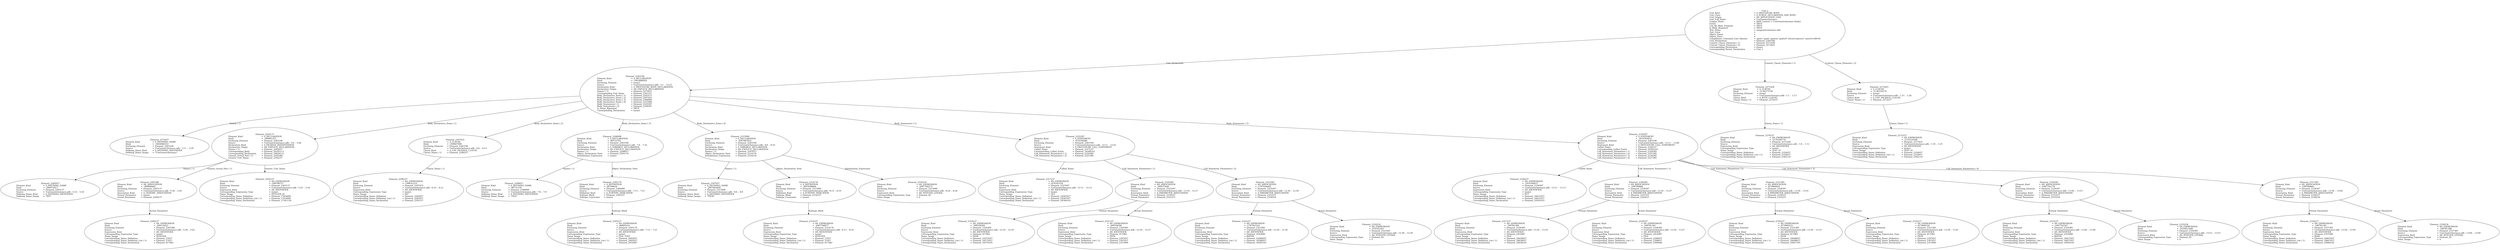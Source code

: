 digraph "usegenericinstance.adt" {
  Unit_2 -> Element_2283106
      [ label=Unit_Declaration ];
  Unit_2 -> Element_2271428
      [ label="Context_Clause_Elements ( 1)" ];
  Unit_2 -> Element_2273425
      [ label="Context_Clause_Elements ( 2)" ];
  Unit_2
      [ label=<<TABLE BORDER="0" CELLBORDER="0" CELLSPACING="0" CELLPADDING="0"> 
          <TR><TD COLSPAN="3">Unit_2</TD></TR>
          <TR><TD ALIGN="LEFT">Unit_Kind   </TD><TD> = </TD><TD ALIGN="LEFT">A_PROCEDURE_BODY</TD></TR>
          <TR><TD ALIGN="LEFT">Unit_Class   </TD><TD> = </TD><TD ALIGN="LEFT">A_PUBLIC_DECLARATION_AND_BODY</TD></TR>
          <TR><TD ALIGN="LEFT">Unit_Origin   </TD><TD> = </TD><TD ALIGN="LEFT">AN_APPLICATION_UNIT</TD></TR>
          <TR><TD ALIGN="LEFT">Unit_Full_Name    </TD><TD> = </TD><TD ALIGN="LEFT">UseGenericInstance</TD></TR>
          <TR><TD ALIGN="LEFT">Unique_Name   </TD><TD> = </TD><TD ALIGN="LEFT">ASIS Context 1: UseGenericInstance (body)</TD></TR>
          <TR><TD ALIGN="LEFT">Exists  </TD><TD> = </TD><TD ALIGN="LEFT">TRUE</TD></TR>
          <TR><TD ALIGN="LEFT">Can_Be_Main_Program     </TD><TD> = </TD><TD ALIGN="LEFT">TRUE</TD></TR>
          <TR><TD ALIGN="LEFT">Is_Body_Required     </TD><TD> = </TD><TD ALIGN="LEFT">TRUE</TD></TR>
          <TR><TD ALIGN="LEFT">Text_Name   </TD><TD> = </TD><TD ALIGN="LEFT">usegenericinstance.adb</TD></TR>
          <TR><TD ALIGN="LEFT">Text_Form   </TD><TD> = </TD><TD ALIGN="LEFT"></TD></TR>
          <TR><TD ALIGN="LEFT">Object_Name   </TD><TD> = </TD><TD ALIGN="LEFT"></TD></TR>
          <TR><TD ALIGN="LEFT">Object_Form   </TD><TD> = </TD><TD ALIGN="LEFT"></TD></TR>
          <TR><TD ALIGN="LEFT">Compilation_Command_Line_Options         </TD><TD> = </TD><TD ALIGN="LEFT">-gnatc -gnatt -gnatws -gnatyN -mtune=generic -march=x86-64</TD></TR>
          <TR><TD ALIGN="LEFT">Unit_Declaration     </TD><TD> = </TD><TD ALIGN="LEFT">Element_2283106</TD></TR>
          <TR><TD ALIGN="LEFT">Context_Clause_Elements ( 1)        </TD><TD> = </TD><TD ALIGN="LEFT">Element_2271428</TD></TR>
          <TR><TD ALIGN="LEFT">Context_Clause_Elements ( 2)        </TD><TD> = </TD><TD ALIGN="LEFT">Element_2273425</TD></TR>
          <TR><TD ALIGN="LEFT">Corresponding_Declaration       </TD><TD> = </TD><TD ALIGN="LEFT">(none)</TD></TR>
          <TR><TD ALIGN="LEFT">Corresponding_Parent_Declaration         </TD><TD> = </TD><TD ALIGN="LEFT">Unit_1</TD></TR>
          </TABLE>> ];
  Element_2271428 -> Element_2270237
      [ label="Clause_Name ( 1)" ];
  Element_2271428
      [ label=<<TABLE BORDER="0" CELLBORDER="0" CELLSPACING="0" CELLPADDING="0"> 
          <TR><TD COLSPAN="3">Element_2271428</TD></TR>
          <TR><TD ALIGN="LEFT">Element_Kind    </TD><TD> = </TD><TD ALIGN="LEFT">A_CLAUSE</TD></TR>
          <TR><TD ALIGN="LEFT">Hash  </TD><TD> = </TD><TD ALIGN="LEFT">-2136273730</TD></TR>
          <TR><TD ALIGN="LEFT">Enclosing_Element     </TD><TD> = </TD><TD ALIGN="LEFT">(none)</TD></TR>
          <TR><TD ALIGN="LEFT">Source  </TD><TD> = </TD><TD ALIGN="LEFT">UseGenericInstance.adb - 1:1 .. 1:13</TD></TR>
          <TR><TD ALIGN="LEFT">Clause_Kind   </TD><TD> = </TD><TD ALIGN="LEFT">A_WITH_CLAUSE</TD></TR>
          <TR><TD ALIGN="LEFT">Clause_Name ( 1)     </TD><TD> = </TD><TD ALIGN="LEFT">Element_2270237</TD></TR>
          </TABLE>> ];
  Element_2270237
      [ label=<<TABLE BORDER="0" CELLBORDER="0" CELLSPACING="0" CELLPADDING="0"> 
          <TR><TD COLSPAN="3">Element_2270237</TD></TR>
          <TR><TD ALIGN="LEFT">Element_Kind    </TD><TD> = </TD><TD ALIGN="LEFT">AN_EXPRESSION</TD></TR>
          <TR><TD ALIGN="LEFT">Hash  </TD><TD> = </TD><TD ALIGN="LEFT">-2135208770</TD></TR>
          <TR><TD ALIGN="LEFT">Enclosing_Element     </TD><TD> = </TD><TD ALIGN="LEFT">Element_2271428</TD></TR>
          <TR><TD ALIGN="LEFT">Source  </TD><TD> = </TD><TD ALIGN="LEFT">UseGenericInstance.adb - 1:6 .. 1:12</TD></TR>
          <TR><TD ALIGN="LEFT">Expression_Kind    </TD><TD> = </TD><TD ALIGN="LEFT">AN_IDENTIFIER</TD></TR>
          <TR><TD ALIGN="LEFT">Corresponding_Expression_Type        </TD><TD> = </TD><TD ALIGN="LEFT">(none)</TD></TR>
          <TR><TD ALIGN="LEFT">Name_Image   </TD><TD> = </TD><TD ALIGN="LEFT">TEXT_IO</TD></TR>
          <TR><TD ALIGN="LEFT">Corresponding_Name_Definition        </TD><TD> = </TD><TD ALIGN="LEFT">Element_2354057</TD></TR>
          <TR><TD ALIGN="LEFT">Corresponding_Name_Definition_List ( 1)          </TD><TD> = </TD><TD ALIGN="LEFT">Element_2354057</TD></TR>
          <TR><TD ALIGN="LEFT">Corresponding_Name_Declaration        </TD><TD> = </TD><TD ALIGN="LEFT">Element_2362116</TD></TR>
          </TABLE>> ];
  Element_2273425 -> Element_2272237
      [ label="Clause_Name ( 1)" ];
  Element_2273425
      [ label=<<TABLE BORDER="0" CELLBORDER="0" CELLSPACING="0" CELLPADDING="0"> 
          <TR><TD COLSPAN="3">Element_2273425</TD></TR>
          <TR><TD ALIGN="LEFT">Element_Kind    </TD><TD> = </TD><TD ALIGN="LEFT">A_CLAUSE</TD></TR>
          <TR><TD ALIGN="LEFT">Hash  </TD><TD> = </TD><TD ALIGN="LEFT">-2136318274</TD></TR>
          <TR><TD ALIGN="LEFT">Enclosing_Element     </TD><TD> = </TD><TD ALIGN="LEFT">(none)</TD></TR>
          <TR><TD ALIGN="LEFT">Source  </TD><TD> = </TD><TD ALIGN="LEFT">UseGenericInstance.adb - 1:15 .. 1:26</TD></TR>
          <TR><TD ALIGN="LEFT">Clause_Kind   </TD><TD> = </TD><TD ALIGN="LEFT">A_USE_PACKAGE_CLAUSE</TD></TR>
          <TR><TD ALIGN="LEFT">Clause_Name ( 1)     </TD><TD> = </TD><TD ALIGN="LEFT">Element_2272237</TD></TR>
          </TABLE>> ];
  Element_2272237
      [ label=<<TABLE BORDER="0" CELLBORDER="0" CELLSPACING="0" CELLPADDING="0"> 
          <TR><TD COLSPAN="3">Element_2272237</TD></TR>
          <TR><TD ALIGN="LEFT">Element_Kind    </TD><TD> = </TD><TD ALIGN="LEFT">AN_EXPRESSION</TD></TR>
          <TR><TD ALIGN="LEFT">Hash  </TD><TD> = </TD><TD ALIGN="LEFT">-2135210306</TD></TR>
          <TR><TD ALIGN="LEFT">Enclosing_Element     </TD><TD> = </TD><TD ALIGN="LEFT">Element_2273425</TD></TR>
          <TR><TD ALIGN="LEFT">Source  </TD><TD> = </TD><TD ALIGN="LEFT">UseGenericInstance.adb - 1:19 .. 1:25</TD></TR>
          <TR><TD ALIGN="LEFT">Expression_Kind    </TD><TD> = </TD><TD ALIGN="LEFT">AN_IDENTIFIER</TD></TR>
          <TR><TD ALIGN="LEFT">Corresponding_Expression_Type        </TD><TD> = </TD><TD ALIGN="LEFT">(none)</TD></TR>
          <TR><TD ALIGN="LEFT">Name_Image   </TD><TD> = </TD><TD ALIGN="LEFT">TEXT_IO</TD></TR>
          <TR><TD ALIGN="LEFT">Corresponding_Name_Definition        </TD><TD> = </TD><TD ALIGN="LEFT">Element_2354057</TD></TR>
          <TR><TD ALIGN="LEFT">Corresponding_Name_Definition_List ( 1)          </TD><TD> = </TD><TD ALIGN="LEFT">Element_2354057</TD></TR>
          <TR><TD ALIGN="LEFT">Corresponding_Name_Declaration        </TD><TD> = </TD><TD ALIGN="LEFT">Element_2362116</TD></TR>
          </TABLE>> ];
  Element_2283106 -> Element_2275057
      [ label="Names ( 1)" ];
  Element_2283106 -> Element_2293137
      [ label="Body_Declarative_Items ( 1)" ];
  Element_2283106 -> Element_2297425
      [ label="Body_Declarative_Items ( 2)" ];
  Element_2283106 -> Element_2306090
      [ label="Body_Declarative_Items ( 3)" ];
  Element_2283106 -> Element_2315090
      [ label="Body_Declarative_Items ( 4)" ];
  Element_2283106 -> Element_2325397
      [ label="Body_Statements ( 1)" ];
  Element_2283106 -> Element_2339397
      [ label="Body_Statements ( 2)" ];
  Element_2283106
      [ label=<<TABLE BORDER="0" CELLBORDER="0" CELLSPACING="0" CELLPADDING="0"> 
          <TR><TD COLSPAN="3">Element_2283106</TD></TR>
          <TR><TD ALIGN="LEFT">Element_Kind    </TD><TD> = </TD><TD ALIGN="LEFT">A_DECLARATION</TD></TR>
          <TR><TD ALIGN="LEFT">Hash  </TD><TD> = </TD><TD ALIGN="LEFT">-1603886929</TD></TR>
          <TR><TD ALIGN="LEFT">Enclosing_Element     </TD><TD> = </TD><TD ALIGN="LEFT">(none)</TD></TR>
          <TR><TD ALIGN="LEFT">Source  </TD><TD> = </TD><TD ALIGN="LEFT">UseGenericInstance.adb - 3:1 .. 15:23</TD></TR>
          <TR><TD ALIGN="LEFT">Declaration_Kind     </TD><TD> = </TD><TD ALIGN="LEFT">A_PROCEDURE_BODY_DECLARATION</TD></TR>
          <TR><TD ALIGN="LEFT">Declaration_Origin     </TD><TD> = </TD><TD ALIGN="LEFT">AN_EXPLICIT_DECLARATION</TD></TR>
          <TR><TD ALIGN="LEFT">Names ( 1)   </TD><TD> = </TD><TD ALIGN="LEFT">Element_2275057</TD></TR>
          <TR><TD ALIGN="LEFT">Corresponding_End_Name      </TD><TD> = </TD><TD ALIGN="LEFT">Element_2341237</TD></TR>
          <TR><TD ALIGN="LEFT">Body_Declarative_Items ( 1)       </TD><TD> = </TD><TD ALIGN="LEFT">Element_2293137</TD></TR>
          <TR><TD ALIGN="LEFT">Body_Declarative_Items ( 2)       </TD><TD> = </TD><TD ALIGN="LEFT">Element_2297425</TD></TR>
          <TR><TD ALIGN="LEFT">Body_Declarative_Items ( 3)       </TD><TD> = </TD><TD ALIGN="LEFT">Element_2306090</TD></TR>
          <TR><TD ALIGN="LEFT">Body_Declarative_Items ( 4)       </TD><TD> = </TD><TD ALIGN="LEFT">Element_2315090</TD></TR>
          <TR><TD ALIGN="LEFT">Body_Statements ( 1)      </TD><TD> = </TD><TD ALIGN="LEFT">Element_2325397</TD></TR>
          <TR><TD ALIGN="LEFT">Body_Statements ( 2)      </TD><TD> = </TD><TD ALIGN="LEFT">Element_2339397</TD></TR>
          <TR><TD ALIGN="LEFT">Is_Name_Repeated     </TD><TD> = </TD><TD ALIGN="LEFT">TRUE</TD></TR>
          <TR><TD ALIGN="LEFT">Corresponding_Declaration       </TD><TD> = </TD><TD ALIGN="LEFT">(none)</TD></TR>
          </TABLE>> ];
  Element_2275057
      [ label=<<TABLE BORDER="0" CELLBORDER="0" CELLSPACING="0" CELLPADDING="0"> 
          <TR><TD COLSPAN="3">Element_2275057</TD></TR>
          <TR><TD ALIGN="LEFT">Element_Kind    </TD><TD> = </TD><TD ALIGN="LEFT">A_DEFINING_NAME</TD></TR>
          <TR><TD ALIGN="LEFT">Hash  </TD><TD> = </TD><TD ALIGN="LEFT">-1604086353</TD></TR>
          <TR><TD ALIGN="LEFT">Enclosing_Element     </TD><TD> = </TD><TD ALIGN="LEFT">Element_2283106</TD></TR>
          <TR><TD ALIGN="LEFT">Source  </TD><TD> = </TD><TD ALIGN="LEFT">UseGenericInstance.adb - 3:11 .. 3:28</TD></TR>
          <TR><TD ALIGN="LEFT">Defining_Name_Kind     </TD><TD> = </TD><TD ALIGN="LEFT">A_DEFINING_IDENTIFIER</TD></TR>
          <TR><TD ALIGN="LEFT">Defining_Name_Image     </TD><TD> = </TD><TD ALIGN="LEFT">"UseGenericInstance"</TD></TR>
          </TABLE>> ];
  Element_2293137 -> Element_2285057
      [ label="Names ( 1)" ];
  Element_2293137 -> Element_2295386
      [ label="Generic_Actual_Part ( 1)" ];
  Element_2293137 -> Element_2292237
      [ label=Generic_Unit_Name ];
  Element_2293137
      [ label=<<TABLE BORDER="0" CELLBORDER="0" CELLSPACING="0" CELLPADDING="0"> 
          <TR><TD COLSPAN="3">Element_2293137</TD></TR>
          <TR><TD ALIGN="LEFT">Element_Kind    </TD><TD> = </TD><TD ALIGN="LEFT">A_DECLARATION</TD></TR>
          <TR><TD ALIGN="LEFT">Hash  </TD><TD> = </TD><TD ALIGN="LEFT">-399891253</TD></TR>
          <TR><TD ALIGN="LEFT">Enclosing_Element     </TD><TD> = </TD><TD ALIGN="LEFT">Element_2283106</TD></TR>
          <TR><TD ALIGN="LEFT">Source  </TD><TD> = </TD><TD ALIGN="LEFT">UseGenericInstance.adb - 5:6 .. 5:44</TD></TR>
          <TR><TD ALIGN="LEFT">Declaration_Kind     </TD><TD> = </TD><TD ALIGN="LEFT">A_PACKAGE_INSTANTIATION</TD></TR>
          <TR><TD ALIGN="LEFT">Declaration_Origin     </TD><TD> = </TD><TD ALIGN="LEFT">AN_EXPLICIT_DECLARATION</TD></TR>
          <TR><TD ALIGN="LEFT">Names ( 1)   </TD><TD> = </TD><TD ALIGN="LEFT">Element_2285057</TD></TR>
          <TR><TD ALIGN="LEFT">Corresponding_Body     </TD><TD> = </TD><TD ALIGN="LEFT">Element_20185113</TD></TR>
          <TR><TD ALIGN="LEFT">Corresponding_Declaration       </TD><TD> = </TD><TD ALIGN="LEFT">Element_18650112</TD></TR>
          <TR><TD ALIGN="LEFT">Generic_Actual_Part ( 1)       </TD><TD> = </TD><TD ALIGN="LEFT">Element_2295386</TD></TR>
          <TR><TD ALIGN="LEFT">Generic_Unit_Name     </TD><TD> = </TD><TD ALIGN="LEFT">Element_2292237</TD></TR>
          </TABLE>> ];
  Element_2285057
      [ label=<<TABLE BORDER="0" CELLBORDER="0" CELLSPACING="0" CELLPADDING="0"> 
          <TR><TD COLSPAN="3">Element_2285057</TD></TR>
          <TR><TD ALIGN="LEFT">Element_Kind    </TD><TD> = </TD><TD ALIGN="LEFT">A_DEFINING_NAME</TD></TR>
          <TR><TD ALIGN="LEFT">Hash  </TD><TD> = </TD><TD ALIGN="LEFT">-399972917</TD></TR>
          <TR><TD ALIGN="LEFT">Enclosing_Element     </TD><TD> = </TD><TD ALIGN="LEFT">Element_2293137</TD></TR>
          <TR><TD ALIGN="LEFT">Source  </TD><TD> = </TD><TD ALIGN="LEFT">UseGenericInstance.adb - 5:14 .. 5:16</TD></TR>
          <TR><TD ALIGN="LEFT">Defining_Name_Kind     </TD><TD> = </TD><TD ALIGN="LEFT">A_DEFINING_IDENTIFIER</TD></TR>
          <TR><TD ALIGN="LEFT">Defining_Name_Image     </TD><TD> = </TD><TD ALIGN="LEFT">"INT"</TD></TR>
          </TABLE>> ];
  Element_2292237
      [ label=<<TABLE BORDER="0" CELLBORDER="0" CELLSPACING="0" CELLPADDING="0"> 
          <TR><TD COLSPAN="3">Element_2292237</TD></TR>
          <TR><TD ALIGN="LEFT">Element_Kind    </TD><TD> = </TD><TD ALIGN="LEFT">AN_EXPRESSION</TD></TR>
          <TR><TD ALIGN="LEFT">Hash  </TD><TD> = </TD><TD ALIGN="LEFT">-399788757</TD></TR>
          <TR><TD ALIGN="LEFT">Enclosing_Element     </TD><TD> = </TD><TD ALIGN="LEFT">Element_2293137</TD></TR>
          <TR><TD ALIGN="LEFT">Source  </TD><TD> = </TD><TD ALIGN="LEFT">UseGenericInstance.adb - 5:25 .. 5:34</TD></TR>
          <TR><TD ALIGN="LEFT">Expression_Kind    </TD><TD> = </TD><TD ALIGN="LEFT">AN_IDENTIFIER</TD></TR>
          <TR><TD ALIGN="LEFT">Corresponding_Expression_Type        </TD><TD> = </TD><TD ALIGN="LEFT">(none)</TD></TR>
          <TR><TD ALIGN="LEFT">Name_Image   </TD><TD> = </TD><TD ALIGN="LEFT">INTEGER_IO</TD></TR>
          <TR><TD ALIGN="LEFT">Corresponding_Name_Definition        </TD><TD> = </TD><TD ALIGN="LEFT">Element_17654081</TD></TR>
          <TR><TD ALIGN="LEFT">Corresponding_Name_Definition_List ( 1)          </TD><TD> = </TD><TD ALIGN="LEFT">Element_17654081</TD></TR>
          <TR><TD ALIGN="LEFT">Corresponding_Name_Declaration        </TD><TD> = </TD><TD ALIGN="LEFT">Element_17241136</TD></TR>
          </TABLE>> ];
  Element_2295386 -> Element_2294237
      [ label=Actual_Parameter ];
  Element_2295386
      [ label=<<TABLE BORDER="0" CELLBORDER="0" CELLSPACING="0" CELLPADDING="0"> 
          <TR><TD COLSPAN="3">Element_2295386</TD></TR>
          <TR><TD ALIGN="LEFT">Element_Kind    </TD><TD> = </TD><TD ALIGN="LEFT">AN_ASSOCIATION</TD></TR>
          <TR><TD ALIGN="LEFT">Hash  </TD><TD> = </TD><TD ALIGN="LEFT">-399898485</TD></TR>
          <TR><TD ALIGN="LEFT">Enclosing_Element     </TD><TD> = </TD><TD ALIGN="LEFT">Element_2293137</TD></TR>
          <TR><TD ALIGN="LEFT">Source  </TD><TD> = </TD><TD ALIGN="LEFT">UseGenericInstance.adb - 5:36 .. 5:42</TD></TR>
          <TR><TD ALIGN="LEFT">Association_Kind     </TD><TD> = </TD><TD ALIGN="LEFT">A_GENERIC_ASSOCIATION</TD></TR>
          <TR><TD ALIGN="LEFT">Formal_Parameter     </TD><TD> = </TD><TD ALIGN="LEFT">(none)</TD></TR>
          <TR><TD ALIGN="LEFT">Actual_Parameter     </TD><TD> = </TD><TD ALIGN="LEFT">Element_2294237</TD></TR>
          </TABLE>> ];
  Element_2294237
      [ label=<<TABLE BORDER="0" CELLBORDER="0" CELLSPACING="0" CELLPADDING="0"> 
          <TR><TD COLSPAN="3">Element_2294237</TD></TR>
          <TR><TD ALIGN="LEFT">Element_Kind    </TD><TD> = </TD><TD ALIGN="LEFT">AN_EXPRESSION</TD></TR>
          <TR><TD ALIGN="LEFT">Hash  </TD><TD> = </TD><TD ALIGN="LEFT">-299125621</TD></TR>
          <TR><TD ALIGN="LEFT">Enclosing_Element     </TD><TD> = </TD><TD ALIGN="LEFT">Element_2295386</TD></TR>
          <TR><TD ALIGN="LEFT">Source  </TD><TD> = </TD><TD ALIGN="LEFT">UseGenericInstance.adb - 5:36 .. 5:42</TD></TR>
          <TR><TD ALIGN="LEFT">Expression_Kind    </TD><TD> = </TD><TD ALIGN="LEFT">AN_IDENTIFIER</TD></TR>
          <TR><TD ALIGN="LEFT">Corresponding_Expression_Type        </TD><TD> = </TD><TD ALIGN="LEFT">(none)</TD></TR>
          <TR><TD ALIGN="LEFT">Name_Image   </TD><TD> = </TD><TD ALIGN="LEFT">INTEGER</TD></TR>
          <TR><TD ALIGN="LEFT">Corresponding_Name_Definition        </TD><TD> = </TD><TD ALIGN="LEFT">Element_37057</TD></TR>
          <TR><TD ALIGN="LEFT">Corresponding_Name_Definition_List ( 1)          </TD><TD> = </TD><TD ALIGN="LEFT">Element_37057</TD></TR>
          <TR><TD ALIGN="LEFT">Corresponding_Name_Declaration        </TD><TD> = </TD><TD ALIGN="LEFT">Element_917082</TD></TR>
          </TABLE>> ];
  Element_2297425 -> Element_2296237
      [ label="Clause_Name ( 1)" ];
  Element_2297425
      [ label=<<TABLE BORDER="0" CELLBORDER="0" CELLSPACING="0" CELLPADDING="0"> 
          <TR><TD COLSPAN="3">Element_2297425</TD></TR>
          <TR><TD ALIGN="LEFT">Element_Kind    </TD><TD> = </TD><TD ALIGN="LEFT">A_CLAUSE</TD></TR>
          <TR><TD ALIGN="LEFT">Hash  </TD><TD> = </TD><TD ALIGN="LEFT">-199667099</TD></TR>
          <TR><TD ALIGN="LEFT">Enclosing_Element     </TD><TD> = </TD><TD ALIGN="LEFT">Element_2283106</TD></TR>
          <TR><TD ALIGN="LEFT">Source  </TD><TD> = </TD><TD ALIGN="LEFT">UseGenericInstance.adb - 6:6 .. 6:13</TD></TR>
          <TR><TD ALIGN="LEFT">Clause_Kind   </TD><TD> = </TD><TD ALIGN="LEFT">A_USE_PACKAGE_CLAUSE</TD></TR>
          <TR><TD ALIGN="LEFT">Clause_Name ( 1)     </TD><TD> = </TD><TD ALIGN="LEFT">Element_2296237</TD></TR>
          </TABLE>> ];
  Element_2296237
      [ label=<<TABLE BORDER="0" CELLBORDER="0" CELLSPACING="0" CELLPADDING="0"> 
          <TR><TD COLSPAN="3">Element_2296237</TD></TR>
          <TR><TD ALIGN="LEFT">Element_Kind    </TD><TD> = </TD><TD ALIGN="LEFT">AN_EXPRESSION</TD></TR>
          <TR><TD ALIGN="LEFT">Hash  </TD><TD> = </TD><TD ALIGN="LEFT">-199632219</TD></TR>
          <TR><TD ALIGN="LEFT">Enclosing_Element     </TD><TD> = </TD><TD ALIGN="LEFT">Element_2297425</TD></TR>
          <TR><TD ALIGN="LEFT">Source  </TD><TD> = </TD><TD ALIGN="LEFT">UseGenericInstance.adb - 6:10 .. 6:12</TD></TR>
          <TR><TD ALIGN="LEFT">Expression_Kind    </TD><TD> = </TD><TD ALIGN="LEFT">AN_IDENTIFIER</TD></TR>
          <TR><TD ALIGN="LEFT">Corresponding_Expression_Type        </TD><TD> = </TD><TD ALIGN="LEFT">(none)</TD></TR>
          <TR><TD ALIGN="LEFT">Name_Image   </TD><TD> = </TD><TD ALIGN="LEFT">INT</TD></TR>
          <TR><TD ALIGN="LEFT">Corresponding_Name_Definition        </TD><TD> = </TD><TD ALIGN="LEFT">Element_2285057</TD></TR>
          <TR><TD ALIGN="LEFT">Corresponding_Name_Definition_List ( 1)          </TD><TD> = </TD><TD ALIGN="LEFT">Element_2285057</TD></TR>
          <TR><TD ALIGN="LEFT">Corresponding_Name_Declaration        </TD><TD> = </TD><TD ALIGN="LEFT">Element_2293137</TD></TR>
          </TABLE>> ];
  Element_2306090 -> Element_2298057
      [ label="Names ( 1)" ];
  Element_2306090 -> Element_2305176
      [ label=Object_Declaration_View ];
  Element_2306090
      [ label=<<TABLE BORDER="0" CELLBORDER="0" CELLSPACING="0" CELLPADDING="0"> 
          <TR><TD COLSPAN="3">Element_2306090</TD></TR>
          <TR><TD ALIGN="LEFT">Element_Kind    </TD><TD> = </TD><TD ALIGN="LEFT">A_DECLARATION</TD></TR>
          <TR><TD ALIGN="LEFT">Hash  </TD><TD> = </TD><TD ALIGN="LEFT">-99722702</TD></TR>
          <TR><TD ALIGN="LEFT">Enclosing_Element     </TD><TD> = </TD><TD ALIGN="LEFT">Element_2283106</TD></TR>
          <TR><TD ALIGN="LEFT">Source  </TD><TD> = </TD><TD ALIGN="LEFT">UseGenericInstance.adb - 7:6 .. 7:22</TD></TR>
          <TR><TD ALIGN="LEFT">Declaration_Kind     </TD><TD> = </TD><TD ALIGN="LEFT">A_VARIABLE_DECLARATION</TD></TR>
          <TR><TD ALIGN="LEFT">Declaration_Origin     </TD><TD> = </TD><TD ALIGN="LEFT">AN_EXPLICIT_DECLARATION</TD></TR>
          <TR><TD ALIGN="LEFT">Names ( 1)   </TD><TD> = </TD><TD ALIGN="LEFT">Element_2298057</TD></TR>
          <TR><TD ALIGN="LEFT">Object_Declaration_View      </TD><TD> = </TD><TD ALIGN="LEFT">Element_2305176</TD></TR>
          <TR><TD ALIGN="LEFT">Initialization_Expression       </TD><TD> = </TD><TD ALIGN="LEFT">(none)</TD></TR>
          </TABLE>> ];
  Element_2298057
      [ label=<<TABLE BORDER="0" CELLBORDER="0" CELLSPACING="0" CELLPADDING="0"> 
          <TR><TD COLSPAN="3">Element_2298057</TD></TR>
          <TR><TD ALIGN="LEFT">Element_Kind    </TD><TD> = </TD><TD ALIGN="LEFT">A_DEFINING_NAME</TD></TR>
          <TR><TD ALIGN="LEFT">Hash  </TD><TD> = </TD><TD ALIGN="LEFT">-99731150</TD></TR>
          <TR><TD ALIGN="LEFT">Enclosing_Element     </TD><TD> = </TD><TD ALIGN="LEFT">Element_2306090</TD></TR>
          <TR><TD ALIGN="LEFT">Source  </TD><TD> = </TD><TD ALIGN="LEFT">UseGenericInstance.adb - 7:6 .. 7:9</TD></TR>
          <TR><TD ALIGN="LEFT">Defining_Name_Kind     </TD><TD> = </TD><TD ALIGN="LEFT">A_DEFINING_IDENTIFIER</TD></TR>
          <TR><TD ALIGN="LEFT">Defining_Name_Image     </TD><TD> = </TD><TD ALIGN="LEFT">"FILE"</TD></TR>
          </TABLE>> ];
  Element_2305176 -> Element_2305237
      [ label=Subtype_Mark ];
  Element_2305176
      [ label=<<TABLE BORDER="0" CELLBORDER="0" CELLSPACING="0" CELLPADDING="0"> 
          <TR><TD COLSPAN="3">Element_2305176</TD></TR>
          <TR><TD ALIGN="LEFT">Element_Kind    </TD><TD> = </TD><TD ALIGN="LEFT">A_DEFINITION</TD></TR>
          <TR><TD ALIGN="LEFT">Hash  </TD><TD> = </TD><TD ALIGN="LEFT">-99700630</TD></TR>
          <TR><TD ALIGN="LEFT">Enclosing_Element     </TD><TD> = </TD><TD ALIGN="LEFT">Element_2306090</TD></TR>
          <TR><TD ALIGN="LEFT">Source  </TD><TD> = </TD><TD ALIGN="LEFT">UseGenericInstance.adb - 7:13 .. 7:21</TD></TR>
          <TR><TD ALIGN="LEFT">Definition_Kind    </TD><TD> = </TD><TD ALIGN="LEFT">A_SUBTYPE_INDICATION</TD></TR>
          <TR><TD ALIGN="LEFT">Subtype_Mark    </TD><TD> = </TD><TD ALIGN="LEFT">Element_2305237</TD></TR>
          <TR><TD ALIGN="LEFT">Subtype_Constraint     </TD><TD> = </TD><TD ALIGN="LEFT">(none)</TD></TR>
          </TABLE>> ];
  Element_2305237
      [ label=<<TABLE BORDER="0" CELLBORDER="0" CELLSPACING="0" CELLPADDING="0"> 
          <TR><TD COLSPAN="3">Element_2305237</TD></TR>
          <TR><TD ALIGN="LEFT">Element_Kind    </TD><TD> = </TD><TD ALIGN="LEFT">AN_EXPRESSION</TD></TR>
          <TR><TD ALIGN="LEFT">Hash  </TD><TD> = </TD><TD ALIGN="LEFT">-99685014</TD></TR>
          <TR><TD ALIGN="LEFT">Enclosing_Element     </TD><TD> = </TD><TD ALIGN="LEFT">Element_2305176</TD></TR>
          <TR><TD ALIGN="LEFT">Source  </TD><TD> = </TD><TD ALIGN="LEFT">UseGenericInstance.adb - 7:13 .. 7:21</TD></TR>
          <TR><TD ALIGN="LEFT">Expression_Kind    </TD><TD> = </TD><TD ALIGN="LEFT">AN_IDENTIFIER</TD></TR>
          <TR><TD ALIGN="LEFT">Corresponding_Expression_Type        </TD><TD> = </TD><TD ALIGN="LEFT">(none)</TD></TR>
          <TR><TD ALIGN="LEFT">Name_Image   </TD><TD> = </TD><TD ALIGN="LEFT">FILE_TYPE</TD></TR>
          <TR><TD ALIGN="LEFT">Corresponding_Name_Definition        </TD><TD> = </TD><TD ALIGN="LEFT">Element_2445057</TD></TR>
          <TR><TD ALIGN="LEFT">Corresponding_Name_Definition_List ( 1)          </TD><TD> = </TD><TD ALIGN="LEFT">Element_2445057</TD></TR>
          <TR><TD ALIGN="LEFT">Corresponding_Name_Declaration        </TD><TD> = </TD><TD ALIGN="LEFT">Element_2452087</TD></TR>
          </TABLE>> ];
  Element_2315090 -> Element_2307057
      [ label="Names ( 1)" ];
  Element_2315090 -> Element_2314176
      [ label=Object_Declaration_View ];
  Element_2315090 -> Element_2316234
      [ label=Initialization_Expression ];
  Element_2315090
      [ label=<<TABLE BORDER="0" CELLBORDER="0" CELLSPACING="0" CELLPADDING="0"> 
          <TR><TD COLSPAN="3">Element_2315090</TD></TR>
          <TR><TD ALIGN="LEFT">Element_Kind    </TD><TD> = </TD><TD ALIGN="LEFT">A_DECLARATION</TD></TR>
          <TR><TD ALIGN="LEFT">Hash  </TD><TD> = </TD><TD ALIGN="LEFT"> 2097687833</TD></TR>
          <TR><TD ALIGN="LEFT">Enclosing_Element     </TD><TD> = </TD><TD ALIGN="LEFT">Element_2283106</TD></TR>
          <TR><TD ALIGN="LEFT">Source  </TD><TD> = </TD><TD ALIGN="LEFT">UseGenericInstance.adb - 8:6 .. 8:25</TD></TR>
          <TR><TD ALIGN="LEFT">Declaration_Kind     </TD><TD> = </TD><TD ALIGN="LEFT">A_VARIABLE_DECLARATION</TD></TR>
          <TR><TD ALIGN="LEFT">Declaration_Origin     </TD><TD> = </TD><TD ALIGN="LEFT">AN_EXPLICIT_DECLARATION</TD></TR>
          <TR><TD ALIGN="LEFT">Names ( 1)   </TD><TD> = </TD><TD ALIGN="LEFT">Element_2307057</TD></TR>
          <TR><TD ALIGN="LEFT">Object_Declaration_View      </TD><TD> = </TD><TD ALIGN="LEFT">Element_2314176</TD></TR>
          <TR><TD ALIGN="LEFT">Initialization_Expression       </TD><TD> = </TD><TD ALIGN="LEFT">Element_2316234</TD></TR>
          </TABLE>> ];
  Element_2307057
      [ label=<<TABLE BORDER="0" CELLBORDER="0" CELLSPACING="0" CELLPADDING="0"> 
          <TR><TD COLSPAN="3">Element_2307057</TD></TR>
          <TR><TD ALIGN="LEFT">Element_Kind    </TD><TD> = </TD><TD ALIGN="LEFT">A_DEFINING_NAME</TD></TR>
          <TR><TD ALIGN="LEFT">Hash  </TD><TD> = </TD><TD ALIGN="LEFT"> 2097683609</TD></TR>
          <TR><TD ALIGN="LEFT">Enclosing_Element     </TD><TD> = </TD><TD ALIGN="LEFT">Element_2315090</TD></TR>
          <TR><TD ALIGN="LEFT">Source  </TD><TD> = </TD><TD ALIGN="LEFT">UseGenericInstance.adb - 8:6 .. 8:9</TD></TR>
          <TR><TD ALIGN="LEFT">Defining_Name_Kind     </TD><TD> = </TD><TD ALIGN="LEFT">A_DEFINING_IDENTIFIER</TD></TR>
          <TR><TD ALIGN="LEFT">Defining_Name_Image     </TD><TD> = </TD><TD ALIGN="LEFT">"ITEM"</TD></TR>
          </TABLE>> ];
  Element_2314176 -> Element_2314237
      [ label=Subtype_Mark ];
  Element_2314176
      [ label=<<TABLE BORDER="0" CELLBORDER="0" CELLSPACING="0" CELLPADDING="0"> 
          <TR><TD COLSPAN="3">Element_2314176</TD></TR>
          <TR><TD ALIGN="LEFT">Element_Kind    </TD><TD> = </TD><TD ALIGN="LEFT">A_DEFINITION</TD></TR>
          <TR><TD ALIGN="LEFT">Hash  </TD><TD> = </TD><TD ALIGN="LEFT"> 2097698869</TD></TR>
          <TR><TD ALIGN="LEFT">Enclosing_Element     </TD><TD> = </TD><TD ALIGN="LEFT">Element_2315090</TD></TR>
          <TR><TD ALIGN="LEFT">Source  </TD><TD> = </TD><TD ALIGN="LEFT">UseGenericInstance.adb - 8:13 .. 8:19</TD></TR>
          <TR><TD ALIGN="LEFT">Definition_Kind    </TD><TD> = </TD><TD ALIGN="LEFT">A_SUBTYPE_INDICATION</TD></TR>
          <TR><TD ALIGN="LEFT">Subtype_Mark    </TD><TD> = </TD><TD ALIGN="LEFT">Element_2314237</TD></TR>
          <TR><TD ALIGN="LEFT">Subtype_Constraint     </TD><TD> = </TD><TD ALIGN="LEFT">(none)</TD></TR>
          </TABLE>> ];
  Element_2314237
      [ label=<<TABLE BORDER="0" CELLBORDER="0" CELLSPACING="0" CELLPADDING="0"> 
          <TR><TD COLSPAN="3">Element_2314237</TD></TR>
          <TR><TD ALIGN="LEFT">Element_Kind    </TD><TD> = </TD><TD ALIGN="LEFT">AN_EXPRESSION</TD></TR>
          <TR><TD ALIGN="LEFT">Hash  </TD><TD> = </TD><TD ALIGN="LEFT"> 2097706677</TD></TR>
          <TR><TD ALIGN="LEFT">Enclosing_Element     </TD><TD> = </TD><TD ALIGN="LEFT">Element_2314176</TD></TR>
          <TR><TD ALIGN="LEFT">Source  </TD><TD> = </TD><TD ALIGN="LEFT">UseGenericInstance.adb - 8:13 .. 8:19</TD></TR>
          <TR><TD ALIGN="LEFT">Expression_Kind    </TD><TD> = </TD><TD ALIGN="LEFT">AN_IDENTIFIER</TD></TR>
          <TR><TD ALIGN="LEFT">Corresponding_Expression_Type        </TD><TD> = </TD><TD ALIGN="LEFT">(none)</TD></TR>
          <TR><TD ALIGN="LEFT">Name_Image   </TD><TD> = </TD><TD ALIGN="LEFT">INTEGER</TD></TR>
          <TR><TD ALIGN="LEFT">Corresponding_Name_Definition        </TD><TD> = </TD><TD ALIGN="LEFT">Element_37057</TD></TR>
          <TR><TD ALIGN="LEFT">Corresponding_Name_Definition_List ( 1)          </TD><TD> = </TD><TD ALIGN="LEFT">Element_37057</TD></TR>
          <TR><TD ALIGN="LEFT">Corresponding_Name_Declaration        </TD><TD> = </TD><TD ALIGN="LEFT">Element_917082</TD></TR>
          </TABLE>> ];
  Element_2316234
      [ label=<<TABLE BORDER="0" CELLBORDER="0" CELLSPACING="0" CELLPADDING="0"> 
          <TR><TD COLSPAN="3">Element_2316234</TD></TR>
          <TR><TD ALIGN="LEFT">Element_Kind    </TD><TD> = </TD><TD ALIGN="LEFT">AN_EXPRESSION</TD></TR>
          <TR><TD ALIGN="LEFT">Hash  </TD><TD> = </TD><TD ALIGN="LEFT"> 2097706273</TD></TR>
          <TR><TD ALIGN="LEFT">Enclosing_Element     </TD><TD> = </TD><TD ALIGN="LEFT">Element_2315090</TD></TR>
          <TR><TD ALIGN="LEFT">Source  </TD><TD> = </TD><TD ALIGN="LEFT">UseGenericInstance.adb - 8:24 .. 8:24</TD></TR>
          <TR><TD ALIGN="LEFT">Expression_Kind    </TD><TD> = </TD><TD ALIGN="LEFT">AN_INTEGER_LITERAL</TD></TR>
          <TR><TD ALIGN="LEFT">Corresponding_Expression_Type        </TD><TD> = </TD><TD ALIGN="LEFT">Element_82</TD></TR>
          <TR><TD ALIGN="LEFT">Value_Image   </TD><TD> = </TD><TD ALIGN="LEFT">0</TD></TR>
          </TABLE>> ];
  Element_2325397 -> Element_2317237
      [ label=Called_Name ];
  Element_2325397 -> Element_2320385
      [ label="Call_Statement_Parameters ( 1)" ];
  Element_2325397 -> Element_2323385
      [ label="Call_Statement_Parameters ( 2)" ];
  Element_2325397
      [ label=<<TABLE BORDER="0" CELLBORDER="0" CELLSPACING="0" CELLPADDING="0"> 
          <TR><TD COLSPAN="3">Element_2325397</TD></TR>
          <TR><TD ALIGN="LEFT">Element_Kind    </TD><TD> = </TD><TD ALIGN="LEFT">A_STATEMENT</TD></TR>
          <TR><TD ALIGN="LEFT">Hash  </TD><TD> = </TD><TD ALIGN="LEFT">-674184086</TD></TR>
          <TR><TD ALIGN="LEFT">Enclosing_Element     </TD><TD> = </TD><TD ALIGN="LEFT">Element_2283106</TD></TR>
          <TR><TD ALIGN="LEFT">Source  </TD><TD> = </TD><TD ALIGN="LEFT">UseGenericInstance.adb - 12:11 .. 12:41</TD></TR>
          <TR><TD ALIGN="LEFT">Statement_Kind    </TD><TD> = </TD><TD ALIGN="LEFT">A_PROCEDURE_CALL_STATEMENT</TD></TR>
          <TR><TD ALIGN="LEFT">Called_Name   </TD><TD> = </TD><TD ALIGN="LEFT">Element_2317237</TD></TR>
          <TR><TD ALIGN="LEFT">Corresponding_Called_Entity       </TD><TD> = </TD><TD ALIGN="LEFT">Element_18348103</TD></TR>
          <TR><TD ALIGN="LEFT">Call_Statement_Parameters ( 1)        </TD><TD> = </TD><TD ALIGN="LEFT">Element_2320385</TD></TR>
          <TR><TD ALIGN="LEFT">Call_Statement_Parameters ( 2)        </TD><TD> = </TD><TD ALIGN="LEFT">Element_2323385</TD></TR>
          </TABLE>> ];
  Element_2317237
      [ label=<<TABLE BORDER="0" CELLBORDER="0" CELLSPACING="0" CELLPADDING="0"> 
          <TR><TD COLSPAN="3">Element_2317237</TD></TR>
          <TR><TD ALIGN="LEFT">Element_Kind    </TD><TD> = </TD><TD ALIGN="LEFT">AN_EXPRESSION</TD></TR>
          <TR><TD ALIGN="LEFT">Hash  </TD><TD> = </TD><TD ALIGN="LEFT">-674183318</TD></TR>
          <TR><TD ALIGN="LEFT">Enclosing_Element     </TD><TD> = </TD><TD ALIGN="LEFT">Element_2325397</TD></TR>
          <TR><TD ALIGN="LEFT">Source  </TD><TD> = </TD><TD ALIGN="LEFT">UseGenericInstance.adb - 12:11 .. 12:13</TD></TR>
          <TR><TD ALIGN="LEFT">Expression_Kind    </TD><TD> = </TD><TD ALIGN="LEFT">AN_IDENTIFIER</TD></TR>
          <TR><TD ALIGN="LEFT">Corresponding_Expression_Type        </TD><TD> = </TD><TD ALIGN="LEFT">(none)</TD></TR>
          <TR><TD ALIGN="LEFT">Name_Image   </TD><TD> = </TD><TD ALIGN="LEFT">GET</TD></TR>
          <TR><TD ALIGN="LEFT">Corresponding_Name_Definition        </TD><TD> = </TD><TD ALIGN="LEFT">Element_18367057</TD></TR>
          <TR><TD ALIGN="LEFT">Corresponding_Name_Definition_List ( 1)          </TD><TD> = </TD><TD ALIGN="LEFT">Element_18367057</TD></TR>
          <TR><TD ALIGN="LEFT">Corresponding_Name_Declaration        </TD><TD> = </TD><TD ALIGN="LEFT">Element_18348103</TD></TR>
          </TABLE>> ];
  Element_2320385 -> Element_2319237
      [ label=Formal_Parameter ];
  Element_2320385 -> Element_2321237
      [ label=Actual_Parameter ];
  Element_2320385
      [ label=<<TABLE BORDER="0" CELLBORDER="0" CELLSPACING="0" CELLPADDING="0"> 
          <TR><TD COLSPAN="3">Element_2320385</TD></TR>
          <TR><TD ALIGN="LEFT">Element_Kind    </TD><TD> = </TD><TD ALIGN="LEFT">AN_ASSOCIATION</TD></TR>
          <TR><TD ALIGN="LEFT">Hash  </TD><TD> = </TD><TD ALIGN="LEFT"> 399557640</TD></TR>
          <TR><TD ALIGN="LEFT">Enclosing_Element     </TD><TD> = </TD><TD ALIGN="LEFT">Element_2325397</TD></TR>
          <TR><TD ALIGN="LEFT">Source  </TD><TD> = </TD><TD ALIGN="LEFT">UseGenericInstance.adb - 12:16 .. 12:27</TD></TR>
          <TR><TD ALIGN="LEFT">Association_Kind     </TD><TD> = </TD><TD ALIGN="LEFT">A_PARAMETER_ASSOCIATION</TD></TR>
          <TR><TD ALIGN="LEFT">Formal_Parameter     </TD><TD> = </TD><TD ALIGN="LEFT">Element_2319237</TD></TR>
          <TR><TD ALIGN="LEFT">Actual_Parameter     </TD><TD> = </TD><TD ALIGN="LEFT">Element_2321237</TD></TR>
          </TABLE>> ];
  Element_2319237
      [ label=<<TABLE BORDER="0" CELLBORDER="0" CELLSPACING="0" CELLPADDING="0"> 
          <TR><TD COLSPAN="3">Element_2319237</TD></TR>
          <TR><TD ALIGN="LEFT">Element_Kind    </TD><TD> = </TD><TD ALIGN="LEFT">AN_EXPRESSION</TD></TR>
          <TR><TD ALIGN="LEFT">Hash  </TD><TD> = </TD><TD ALIGN="LEFT"> 399558504</TD></TR>
          <TR><TD ALIGN="LEFT">Enclosing_Element     </TD><TD> = </TD><TD ALIGN="LEFT">Element_2320385</TD></TR>
          <TR><TD ALIGN="LEFT">Source  </TD><TD> = </TD><TD ALIGN="LEFT">UseGenericInstance.adb - 12:16 .. 12:19</TD></TR>
          <TR><TD ALIGN="LEFT">Expression_Kind    </TD><TD> = </TD><TD ALIGN="LEFT">AN_IDENTIFIER</TD></TR>
          <TR><TD ALIGN="LEFT">Corresponding_Expression_Type        </TD><TD> = </TD><TD ALIGN="LEFT">Element_917082</TD></TR>
          <TR><TD ALIGN="LEFT">Name_Image   </TD><TD> = </TD><TD ALIGN="LEFT">ITEM</TD></TR>
          <TR><TD ALIGN="LEFT">Corresponding_Name_Definition        </TD><TD> = </TD><TD ALIGN="LEFT">Element_18375057</TD></TR>
          <TR><TD ALIGN="LEFT">Corresponding_Name_Definition_List ( 1)          </TD><TD> = </TD><TD ALIGN="LEFT">Element_18375057</TD></TR>
          <TR><TD ALIGN="LEFT">Corresponding_Name_Declaration        </TD><TD> = </TD><TD ALIGN="LEFT">Element_18374105</TD></TR>
          </TABLE>> ];
  Element_2321237
      [ label=<<TABLE BORDER="0" CELLBORDER="0" CELLSPACING="0" CELLPADDING="0"> 
          <TR><TD COLSPAN="3">Element_2321237</TD></TR>
          <TR><TD ALIGN="LEFT">Element_Kind    </TD><TD> = </TD><TD ALIGN="LEFT">AN_EXPRESSION</TD></TR>
          <TR><TD ALIGN="LEFT">Hash  </TD><TD> = </TD><TD ALIGN="LEFT"> 399558506</TD></TR>
          <TR><TD ALIGN="LEFT">Enclosing_Element     </TD><TD> = </TD><TD ALIGN="LEFT">Element_2320385</TD></TR>
          <TR><TD ALIGN="LEFT">Source  </TD><TD> = </TD><TD ALIGN="LEFT">UseGenericInstance.adb - 12:24 .. 12:27</TD></TR>
          <TR><TD ALIGN="LEFT">Expression_Kind    </TD><TD> = </TD><TD ALIGN="LEFT">AN_IDENTIFIER</TD></TR>
          <TR><TD ALIGN="LEFT">Corresponding_Expression_Type        </TD><TD> = </TD><TD ALIGN="LEFT">Element_917082</TD></TR>
          <TR><TD ALIGN="LEFT">Name_Image   </TD><TD> = </TD><TD ALIGN="LEFT">ITEM</TD></TR>
          <TR><TD ALIGN="LEFT">Corresponding_Name_Definition        </TD><TD> = </TD><TD ALIGN="LEFT">Element_2307057</TD></TR>
          <TR><TD ALIGN="LEFT">Corresponding_Name_Definition_List ( 1)          </TD><TD> = </TD><TD ALIGN="LEFT">Element_2307057</TD></TR>
          <TR><TD ALIGN="LEFT">Corresponding_Name_Declaration        </TD><TD> = </TD><TD ALIGN="LEFT">Element_2315090</TD></TR>
          </TABLE>> ];
  Element_2323385 -> Element_2322237
      [ label=Formal_Parameter ];
  Element_2323385 -> Element_2324234
      [ label=Actual_Parameter ];
  Element_2323385
      [ label=<<TABLE BORDER="0" CELLBORDER="0" CELLSPACING="0" CELLPADDING="0"> 
          <TR><TD COLSPAN="3">Element_2323385</TD></TR>
          <TR><TD ALIGN="LEFT">Element_Kind    </TD><TD> = </TD><TD ALIGN="LEFT">AN_ASSOCIATION</TD></TR>
          <TR><TD ALIGN="LEFT">Hash  </TD><TD> = </TD><TD ALIGN="LEFT">-1747926005</TD></TR>
          <TR><TD ALIGN="LEFT">Enclosing_Element     </TD><TD> = </TD><TD ALIGN="LEFT">Element_2325397</TD></TR>
          <TR><TD ALIGN="LEFT">Source  </TD><TD> = </TD><TD ALIGN="LEFT">UseGenericInstance.adb - 12:30 .. 12:39</TD></TR>
          <TR><TD ALIGN="LEFT">Association_Kind     </TD><TD> = </TD><TD ALIGN="LEFT">A_PARAMETER_ASSOCIATION</TD></TR>
          <TR><TD ALIGN="LEFT">Formal_Parameter     </TD><TD> = </TD><TD ALIGN="LEFT">Element_2322237</TD></TR>
          <TR><TD ALIGN="LEFT">Actual_Parameter     </TD><TD> = </TD><TD ALIGN="LEFT">Element_2324234</TD></TR>
          </TABLE>> ];
  Element_2322237
      [ label=<<TABLE BORDER="0" CELLBORDER="0" CELLSPACING="0" CELLPADDING="0"> 
          <TR><TD COLSPAN="3">Element_2322237</TD></TR>
          <TR><TD ALIGN="LEFT">Element_Kind    </TD><TD> = </TD><TD ALIGN="LEFT">AN_EXPRESSION</TD></TR>
          <TR><TD ALIGN="LEFT">Hash  </TD><TD> = </TD><TD ALIGN="LEFT">-1747925141</TD></TR>
          <TR><TD ALIGN="LEFT">Enclosing_Element     </TD><TD> = </TD><TD ALIGN="LEFT">Element_2323385</TD></TR>
          <TR><TD ALIGN="LEFT">Source  </TD><TD> = </TD><TD ALIGN="LEFT">UseGenericInstance.adb - 12:30 .. 12:34</TD></TR>
          <TR><TD ALIGN="LEFT">Expression_Kind    </TD><TD> = </TD><TD ALIGN="LEFT">AN_IDENTIFIER</TD></TR>
          <TR><TD ALIGN="LEFT">Corresponding_Expression_Type        </TD><TD> = </TD><TD ALIGN="LEFT">Element_2543089</TD></TR>
          <TR><TD ALIGN="LEFT">Name_Image   </TD><TD> = </TD><TD ALIGN="LEFT">WIDTH</TD></TR>
          <TR><TD ALIGN="LEFT">Corresponding_Name_Definition        </TD><TD> = </TD><TD ALIGN="LEFT">Element_18384057</TD></TR>
          <TR><TD ALIGN="LEFT">Corresponding_Name_Definition_List ( 1)          </TD><TD> = </TD><TD ALIGN="LEFT">Element_18384057</TD></TR>
          <TR><TD ALIGN="LEFT">Corresponding_Name_Declaration        </TD><TD> = </TD><TD ALIGN="LEFT">Element_18383105</TD></TR>
          </TABLE>> ];
  Element_2324234
      [ label=<<TABLE BORDER="0" CELLBORDER="0" CELLSPACING="0" CELLPADDING="0"> 
          <TR><TD COLSPAN="3">Element_2324234</TD></TR>
          <TR><TD ALIGN="LEFT">Element_Kind    </TD><TD> = </TD><TD ALIGN="LEFT">AN_EXPRESSION</TD></TR>
          <TR><TD ALIGN="LEFT">Hash  </TD><TD> = </TD><TD ALIGN="LEFT">-674183343</TD></TR>
          <TR><TD ALIGN="LEFT">Enclosing_Element     </TD><TD> = </TD><TD ALIGN="LEFT">Element_2323385</TD></TR>
          <TR><TD ALIGN="LEFT">Source  </TD><TD> = </TD><TD ALIGN="LEFT">UseGenericInstance.adb - 12:39 .. 12:39</TD></TR>
          <TR><TD ALIGN="LEFT">Expression_Kind    </TD><TD> = </TD><TD ALIGN="LEFT">AN_INTEGER_LITERAL</TD></TR>
          <TR><TD ALIGN="LEFT">Corresponding_Expression_Type        </TD><TD> = </TD><TD ALIGN="LEFT">Element_82</TD></TR>
          <TR><TD ALIGN="LEFT">Value_Image   </TD><TD> = </TD><TD ALIGN="LEFT">0</TD></TR>
          </TABLE>> ];
  Element_2339397 -> Element_2326237
      [ label=Called_Name ];
  Element_2339397 -> Element_2328385
      [ label="Call_Statement_Parameters ( 1)" ];
  Element_2339397 -> Element_2331385
      [ label="Call_Statement_Parameters ( 2)" ];
  Element_2339397 -> Element_2334385
      [ label="Call_Statement_Parameters ( 3)" ];
  Element_2339397 -> Element_2337385
      [ label="Call_Statement_Parameters ( 4)" ];
  Element_2339397
      [ label=<<TABLE BORDER="0" CELLBORDER="0" CELLSPACING="0" CELLPADDING="0"> 
          <TR><TD COLSPAN="3">Element_2339397</TD></TR>
          <TR><TD ALIGN="LEFT">Element_Kind    </TD><TD> = </TD><TD ALIGN="LEFT">A_STATEMENT</TD></TR>
          <TR><TD ALIGN="LEFT">Hash  </TD><TD> = </TD><TD ALIGN="LEFT"> 1810393653</TD></TR>
          <TR><TD ALIGN="LEFT">Enclosing_Element     </TD><TD> = </TD><TD ALIGN="LEFT">Element_2283106</TD></TR>
          <TR><TD ALIGN="LEFT">Source  </TD><TD> = </TD><TD ALIGN="LEFT">UseGenericInstance.adb - 13:11 .. 13:66</TD></TR>
          <TR><TD ALIGN="LEFT">Statement_Kind    </TD><TD> = </TD><TD ALIGN="LEFT">A_PROCEDURE_CALL_STATEMENT</TD></TR>
          <TR><TD ALIGN="LEFT">Called_Name   </TD><TD> = </TD><TD ALIGN="LEFT">Element_2326237</TD></TR>
          <TR><TD ALIGN="LEFT">Corresponding_Called_Entity       </TD><TD> = </TD><TD ALIGN="LEFT">Element_18393103</TD></TR>
          <TR><TD ALIGN="LEFT">Call_Statement_Parameters ( 1)        </TD><TD> = </TD><TD ALIGN="LEFT">Element_2328385</TD></TR>
          <TR><TD ALIGN="LEFT">Call_Statement_Parameters ( 2)        </TD><TD> = </TD><TD ALIGN="LEFT">Element_2331385</TD></TR>
          <TR><TD ALIGN="LEFT">Call_Statement_Parameters ( 3)        </TD><TD> = </TD><TD ALIGN="LEFT">Element_2334385</TD></TR>
          <TR><TD ALIGN="LEFT">Call_Statement_Parameters ( 4)        </TD><TD> = </TD><TD ALIGN="LEFT">Element_2337385</TD></TR>
          </TABLE>> ];
  Element_2326237
      [ label=<<TABLE BORDER="0" CELLBORDER="0" CELLSPACING="0" CELLPADDING="0"> 
          <TR><TD COLSPAN="3">Element_2326237</TD></TR>
          <TR><TD ALIGN="LEFT">Element_Kind    </TD><TD> = </TD><TD ALIGN="LEFT">AN_EXPRESSION</TD></TR>
          <TR><TD ALIGN="LEFT">Hash  </TD><TD> = </TD><TD ALIGN="LEFT"> 1810394037</TD></TR>
          <TR><TD ALIGN="LEFT">Enclosing_Element     </TD><TD> = </TD><TD ALIGN="LEFT">Element_2339397</TD></TR>
          <TR><TD ALIGN="LEFT">Source  </TD><TD> = </TD><TD ALIGN="LEFT">UseGenericInstance.adb - 13:11 .. 13:13</TD></TR>
          <TR><TD ALIGN="LEFT">Expression_Kind    </TD><TD> = </TD><TD ALIGN="LEFT">AN_IDENTIFIER</TD></TR>
          <TR><TD ALIGN="LEFT">Corresponding_Expression_Type        </TD><TD> = </TD><TD ALIGN="LEFT">(none)</TD></TR>
          <TR><TD ALIGN="LEFT">Name_Image   </TD><TD> = </TD><TD ALIGN="LEFT">PUT</TD></TR>
          <TR><TD ALIGN="LEFT">Corresponding_Name_Definition        </TD><TD> = </TD><TD ALIGN="LEFT">Element_18431057</TD></TR>
          <TR><TD ALIGN="LEFT">Corresponding_Name_Definition_List ( 1)          </TD><TD> = </TD><TD ALIGN="LEFT">Element_18431057</TD></TR>
          <TR><TD ALIGN="LEFT">Corresponding_Name_Declaration        </TD><TD> = </TD><TD ALIGN="LEFT">Element_18393103</TD></TR>
          </TABLE>> ];
  Element_2328385 -> Element_2327237
      [ label=Formal_Parameter ];
  Element_2328385 -> Element_2329237
      [ label=Actual_Parameter ];
  Element_2328385
      [ label=<<TABLE BORDER="0" CELLBORDER="0" CELLSPACING="0" CELLPADDING="0"> 
          <TR><TD COLSPAN="3">Element_2328385</TD></TR>
          <TR><TD ALIGN="LEFT">Element_Kind    </TD><TD> = </TD><TD ALIGN="LEFT">AN_ASSOCIATION</TD></TR>
          <TR><TD ALIGN="LEFT">Hash  </TD><TD> = </TD><TD ALIGN="LEFT"> 199780868</TD></TR>
          <TR><TD ALIGN="LEFT">Enclosing_Element     </TD><TD> = </TD><TD ALIGN="LEFT">Element_2339397</TD></TR>
          <TR><TD ALIGN="LEFT">Source  </TD><TD> = </TD><TD ALIGN="LEFT">UseGenericInstance.adb - 13:16 .. 13:27</TD></TR>
          <TR><TD ALIGN="LEFT">Association_Kind     </TD><TD> = </TD><TD ALIGN="LEFT">A_PARAMETER_ASSOCIATION</TD></TR>
          <TR><TD ALIGN="LEFT">Formal_Parameter     </TD><TD> = </TD><TD ALIGN="LEFT">Element_2327237</TD></TR>
          <TR><TD ALIGN="LEFT">Actual_Parameter     </TD><TD> = </TD><TD ALIGN="LEFT">Element_2329237</TD></TR>
          </TABLE>> ];
  Element_2327237
      [ label=<<TABLE BORDER="0" CELLBORDER="0" CELLSPACING="0" CELLPADDING="0"> 
          <TR><TD COLSPAN="3">Element_2327237</TD></TR>
          <TR><TD ALIGN="LEFT">Element_Kind    </TD><TD> = </TD><TD ALIGN="LEFT">AN_EXPRESSION</TD></TR>
          <TR><TD ALIGN="LEFT">Hash  </TD><TD> = </TD><TD ALIGN="LEFT"> 199781300</TD></TR>
          <TR><TD ALIGN="LEFT">Enclosing_Element     </TD><TD> = </TD><TD ALIGN="LEFT">Element_2328385</TD></TR>
          <TR><TD ALIGN="LEFT">Source  </TD><TD> = </TD><TD ALIGN="LEFT">UseGenericInstance.adb - 13:16 .. 13:19</TD></TR>
          <TR><TD ALIGN="LEFT">Expression_Kind    </TD><TD> = </TD><TD ALIGN="LEFT">AN_IDENTIFIER</TD></TR>
          <TR><TD ALIGN="LEFT">Corresponding_Expression_Type        </TD><TD> = </TD><TD ALIGN="LEFT">Element_2452087</TD></TR>
          <TR><TD ALIGN="LEFT">Name_Image   </TD><TD> = </TD><TD ALIGN="LEFT">FILE</TD></TR>
          <TR><TD ALIGN="LEFT">Corresponding_Name_Definition        </TD><TD> = </TD><TD ALIGN="LEFT">Element_18439057</TD></TR>
          <TR><TD ALIGN="LEFT">Corresponding_Name_Definition_List ( 1)          </TD><TD> = </TD><TD ALIGN="LEFT">Element_18439057</TD></TR>
          <TR><TD ALIGN="LEFT">Corresponding_Name_Declaration        </TD><TD> = </TD><TD ALIGN="LEFT">Element_18438105</TD></TR>
          </TABLE>> ];
  Element_2329237
      [ label=<<TABLE BORDER="0" CELLBORDER="0" CELLSPACING="0" CELLPADDING="0"> 
          <TR><TD COLSPAN="3">Element_2329237</TD></TR>
          <TR><TD ALIGN="LEFT">Element_Kind    </TD><TD> = </TD><TD ALIGN="LEFT">AN_EXPRESSION</TD></TR>
          <TR><TD ALIGN="LEFT">Hash  </TD><TD> = </TD><TD ALIGN="LEFT"> 199781301</TD></TR>
          <TR><TD ALIGN="LEFT">Enclosing_Element     </TD><TD> = </TD><TD ALIGN="LEFT">Element_2328385</TD></TR>
          <TR><TD ALIGN="LEFT">Source  </TD><TD> = </TD><TD ALIGN="LEFT">UseGenericInstance.adb - 13:24 .. 13:27</TD></TR>
          <TR><TD ALIGN="LEFT">Expression_Kind    </TD><TD> = </TD><TD ALIGN="LEFT">AN_IDENTIFIER</TD></TR>
          <TR><TD ALIGN="LEFT">Corresponding_Expression_Type        </TD><TD> = </TD><TD ALIGN="LEFT">Element_2452087</TD></TR>
          <TR><TD ALIGN="LEFT">Name_Image   </TD><TD> = </TD><TD ALIGN="LEFT">FILE</TD></TR>
          <TR><TD ALIGN="LEFT">Corresponding_Name_Definition        </TD><TD> = </TD><TD ALIGN="LEFT">Element_2298057</TD></TR>
          <TR><TD ALIGN="LEFT">Corresponding_Name_Definition_List ( 1)          </TD><TD> = </TD><TD ALIGN="LEFT">Element_2298057</TD></TR>
          <TR><TD ALIGN="LEFT">Corresponding_Name_Declaration        </TD><TD> = </TD><TD ALIGN="LEFT">Element_2306090</TD></TR>
          </TABLE>> ];
  Element_2331385 -> Element_2330237
      [ label=Formal_Parameter ];
  Element_2331385 -> Element_2332237
      [ label=Actual_Parameter ];
  Element_2331385
      [ label=<<TABLE BORDER="0" CELLBORDER="0" CELLSPACING="0" CELLPADDING="0"> 
          <TR><TD COLSPAN="3">Element_2331385</TD></TR>
          <TR><TD ALIGN="LEFT">Element_Kind    </TD><TD> = </TD><TD ALIGN="LEFT">AN_ASSOCIATION</TD></TR>
          <TR><TD ALIGN="LEFT">Hash  </TD><TD> = </TD><TD ALIGN="LEFT">-873960955</TD></TR>
          <TR><TD ALIGN="LEFT">Enclosing_Element     </TD><TD> = </TD><TD ALIGN="LEFT">Element_2339397</TD></TR>
          <TR><TD ALIGN="LEFT">Source  </TD><TD> = </TD><TD ALIGN="LEFT">UseGenericInstance.adb - 13:30 .. 13:41</TD></TR>
          <TR><TD ALIGN="LEFT">Association_Kind     </TD><TD> = </TD><TD ALIGN="LEFT">A_PARAMETER_ASSOCIATION</TD></TR>
          <TR><TD ALIGN="LEFT">Formal_Parameter     </TD><TD> = </TD><TD ALIGN="LEFT">Element_2330237</TD></TR>
          <TR><TD ALIGN="LEFT">Actual_Parameter     </TD><TD> = </TD><TD ALIGN="LEFT">Element_2332237</TD></TR>
          </TABLE>> ];
  Element_2330237
      [ label=<<TABLE BORDER="0" CELLBORDER="0" CELLSPACING="0" CELLPADDING="0"> 
          <TR><TD COLSPAN="3">Element_2330237</TD></TR>
          <TR><TD ALIGN="LEFT">Element_Kind    </TD><TD> = </TD><TD ALIGN="LEFT">AN_EXPRESSION</TD></TR>
          <TR><TD ALIGN="LEFT">Hash  </TD><TD> = </TD><TD ALIGN="LEFT">-873960523</TD></TR>
          <TR><TD ALIGN="LEFT">Enclosing_Element     </TD><TD> = </TD><TD ALIGN="LEFT">Element_2331385</TD></TR>
          <TR><TD ALIGN="LEFT">Source  </TD><TD> = </TD><TD ALIGN="LEFT">UseGenericInstance.adb - 13:30 .. 13:33</TD></TR>
          <TR><TD ALIGN="LEFT">Expression_Kind    </TD><TD> = </TD><TD ALIGN="LEFT">AN_IDENTIFIER</TD></TR>
          <TR><TD ALIGN="LEFT">Corresponding_Expression_Type        </TD><TD> = </TD><TD ALIGN="LEFT">Element_917082</TD></TR>
          <TR><TD ALIGN="LEFT">Name_Image   </TD><TD> = </TD><TD ALIGN="LEFT">ITEM</TD></TR>
          <TR><TD ALIGN="LEFT">Corresponding_Name_Definition        </TD><TD> = </TD><TD ALIGN="LEFT">Element_18448057</TD></TR>
          <TR><TD ALIGN="LEFT">Corresponding_Name_Definition_List ( 1)          </TD><TD> = </TD><TD ALIGN="LEFT">Element_18448057</TD></TR>
          <TR><TD ALIGN="LEFT">Corresponding_Name_Declaration        </TD><TD> = </TD><TD ALIGN="LEFT">Element_18447105</TD></TR>
          </TABLE>> ];
  Element_2332237
      [ label=<<TABLE BORDER="0" CELLBORDER="0" CELLSPACING="0" CELLPADDING="0"> 
          <TR><TD COLSPAN="3">Element_2332237</TD></TR>
          <TR><TD ALIGN="LEFT">Element_Kind    </TD><TD> = </TD><TD ALIGN="LEFT">AN_EXPRESSION</TD></TR>
          <TR><TD ALIGN="LEFT">Hash  </TD><TD> = </TD><TD ALIGN="LEFT">-873960524</TD></TR>
          <TR><TD ALIGN="LEFT">Enclosing_Element     </TD><TD> = </TD><TD ALIGN="LEFT">Element_2331385</TD></TR>
          <TR><TD ALIGN="LEFT">Source  </TD><TD> = </TD><TD ALIGN="LEFT">UseGenericInstance.adb - 13:38 .. 13:41</TD></TR>
          <TR><TD ALIGN="LEFT">Expression_Kind    </TD><TD> = </TD><TD ALIGN="LEFT">AN_IDENTIFIER</TD></TR>
          <TR><TD ALIGN="LEFT">Corresponding_Expression_Type        </TD><TD> = </TD><TD ALIGN="LEFT">Element_917082</TD></TR>
          <TR><TD ALIGN="LEFT">Name_Image   </TD><TD> = </TD><TD ALIGN="LEFT">ITEM</TD></TR>
          <TR><TD ALIGN="LEFT">Corresponding_Name_Definition        </TD><TD> = </TD><TD ALIGN="LEFT">Element_2307057</TD></TR>
          <TR><TD ALIGN="LEFT">Corresponding_Name_Definition_List ( 1)          </TD><TD> = </TD><TD ALIGN="LEFT">Element_2307057</TD></TR>
          <TR><TD ALIGN="LEFT">Corresponding_Name_Declaration        </TD><TD> = </TD><TD ALIGN="LEFT">Element_2315090</TD></TR>
          </TABLE>> ];
  Element_2334385 -> Element_2333237
      [ label=Formal_Parameter ];
  Element_2334385 -> Element_2335234
      [ label=Actual_Parameter ];
  Element_2334385
      [ label=<<TABLE BORDER="0" CELLBORDER="0" CELLSPACING="0" CELLPADDING="0"> 
          <TR><TD COLSPAN="3">Element_2334385</TD></TR>
          <TR><TD ALIGN="LEFT">Element_Kind    </TD><TD> = </TD><TD ALIGN="LEFT">AN_ASSOCIATION</TD></TR>
          <TR><TD ALIGN="LEFT">Hash  </TD><TD> = </TD><TD ALIGN="LEFT">-1947702779</TD></TR>
          <TR><TD ALIGN="LEFT">Enclosing_Element     </TD><TD> = </TD><TD ALIGN="LEFT">Element_2339397</TD></TR>
          <TR><TD ALIGN="LEFT">Source  </TD><TD> = </TD><TD ALIGN="LEFT">UseGenericInstance.adb - 13:44 .. 13:53</TD></TR>
          <TR><TD ALIGN="LEFT">Association_Kind     </TD><TD> = </TD><TD ALIGN="LEFT">A_PARAMETER_ASSOCIATION</TD></TR>
          <TR><TD ALIGN="LEFT">Formal_Parameter     </TD><TD> = </TD><TD ALIGN="LEFT">Element_2333237</TD></TR>
          <TR><TD ALIGN="LEFT">Actual_Parameter     </TD><TD> = </TD><TD ALIGN="LEFT">Element_2335234</TD></TR>
          </TABLE>> ];
  Element_2333237
      [ label=<<TABLE BORDER="0" CELLBORDER="0" CELLSPACING="0" CELLPADDING="0"> 
          <TR><TD COLSPAN="3">Element_2333237</TD></TR>
          <TR><TD ALIGN="LEFT">Element_Kind    </TD><TD> = </TD><TD ALIGN="LEFT">AN_EXPRESSION</TD></TR>
          <TR><TD ALIGN="LEFT">Hash  </TD><TD> = </TD><TD ALIGN="LEFT">-1947702347</TD></TR>
          <TR><TD ALIGN="LEFT">Enclosing_Element     </TD><TD> = </TD><TD ALIGN="LEFT">Element_2334385</TD></TR>
          <TR><TD ALIGN="LEFT">Source  </TD><TD> = </TD><TD ALIGN="LEFT">UseGenericInstance.adb - 13:44 .. 13:48</TD></TR>
          <TR><TD ALIGN="LEFT">Expression_Kind    </TD><TD> = </TD><TD ALIGN="LEFT">AN_IDENTIFIER</TD></TR>
          <TR><TD ALIGN="LEFT">Corresponding_Expression_Type        </TD><TD> = </TD><TD ALIGN="LEFT">Element_2543089</TD></TR>
          <TR><TD ALIGN="LEFT">Name_Image   </TD><TD> = </TD><TD ALIGN="LEFT">WIDTH</TD></TR>
          <TR><TD ALIGN="LEFT">Corresponding_Name_Definition        </TD><TD> = </TD><TD ALIGN="LEFT">Element_18457057</TD></TR>
          <TR><TD ALIGN="LEFT">Corresponding_Name_Definition_List ( 1)          </TD><TD> = </TD><TD ALIGN="LEFT">Element_18457057</TD></TR>
          <TR><TD ALIGN="LEFT">Corresponding_Name_Declaration        </TD><TD> = </TD><TD ALIGN="LEFT">Element_18456105</TD></TR>
          </TABLE>> ];
  Element_2335234
      [ label=<<TABLE BORDER="0" CELLBORDER="0" CELLSPACING="0" CELLPADDING="0"> 
          <TR><TD COLSPAN="3">Element_2335234</TD></TR>
          <TR><TD ALIGN="LEFT">Element_Kind    </TD><TD> = </TD><TD ALIGN="LEFT">AN_EXPRESSION</TD></TR>
          <TR><TD ALIGN="LEFT">Hash  </TD><TD> = </TD><TD ALIGN="LEFT">-1410831448</TD></TR>
          <TR><TD ALIGN="LEFT">Enclosing_Element     </TD><TD> = </TD><TD ALIGN="LEFT">Element_2334385</TD></TR>
          <TR><TD ALIGN="LEFT">Source  </TD><TD> = </TD><TD ALIGN="LEFT">UseGenericInstance.adb - 13:53 .. 13:53</TD></TR>
          <TR><TD ALIGN="LEFT">Expression_Kind    </TD><TD> = </TD><TD ALIGN="LEFT">AN_INTEGER_LITERAL</TD></TR>
          <TR><TD ALIGN="LEFT">Corresponding_Expression_Type        </TD><TD> = </TD><TD ALIGN="LEFT">Element_82</TD></TR>
          <TR><TD ALIGN="LEFT">Value_Image   </TD><TD> = </TD><TD ALIGN="LEFT">4</TD></TR>
          </TABLE>> ];
  Element_2337385 -> Element_2336237
      [ label=Formal_Parameter ];
  Element_2337385 -> Element_2338234
      [ label=Actual_Parameter ];
  Element_2337385
      [ label=<<TABLE BORDER="0" CELLBORDER="0" CELLSPACING="0" CELLPADDING="0"> 
          <TR><TD COLSPAN="3">Element_2337385</TD></TR>
          <TR><TD ALIGN="LEFT">Element_Kind    </TD><TD> = </TD><TD ALIGN="LEFT">AN_ASSOCIATION</TD></TR>
          <TR><TD ALIGN="LEFT">Hash  </TD><TD> = </TD><TD ALIGN="LEFT"> 199780869</TD></TR>
          <TR><TD ALIGN="LEFT">Enclosing_Element     </TD><TD> = </TD><TD ALIGN="LEFT">Element_2339397</TD></TR>
          <TR><TD ALIGN="LEFT">Source  </TD><TD> = </TD><TD ALIGN="LEFT">UseGenericInstance.adb - 13:56 .. 13:64</TD></TR>
          <TR><TD ALIGN="LEFT">Association_Kind     </TD><TD> = </TD><TD ALIGN="LEFT">A_PARAMETER_ASSOCIATION</TD></TR>
          <TR><TD ALIGN="LEFT">Formal_Parameter     </TD><TD> = </TD><TD ALIGN="LEFT">Element_2336237</TD></TR>
          <TR><TD ALIGN="LEFT">Actual_Parameter     </TD><TD> = </TD><TD ALIGN="LEFT">Element_2338234</TD></TR>
          </TABLE>> ];
  Element_2336237
      [ label=<<TABLE BORDER="0" CELLBORDER="0" CELLSPACING="0" CELLPADDING="0"> 
          <TR><TD COLSPAN="3">Element_2336237</TD></TR>
          <TR><TD ALIGN="LEFT">Element_Kind    </TD><TD> = </TD><TD ALIGN="LEFT">AN_EXPRESSION</TD></TR>
          <TR><TD ALIGN="LEFT">Hash  </TD><TD> = </TD><TD ALIGN="LEFT"> 199781301</TD></TR>
          <TR><TD ALIGN="LEFT">Enclosing_Element     </TD><TD> = </TD><TD ALIGN="LEFT">Element_2337385</TD></TR>
          <TR><TD ALIGN="LEFT">Source  </TD><TD> = </TD><TD ALIGN="LEFT">UseGenericInstance.adb - 13:56 .. 13:59</TD></TR>
          <TR><TD ALIGN="LEFT">Expression_Kind    </TD><TD> = </TD><TD ALIGN="LEFT">AN_IDENTIFIER</TD></TR>
          <TR><TD ALIGN="LEFT">Corresponding_Expression_Type        </TD><TD> = </TD><TD ALIGN="LEFT">Element_2557089</TD></TR>
          <TR><TD ALIGN="LEFT">Name_Image   </TD><TD> = </TD><TD ALIGN="LEFT">BASE</TD></TR>
          <TR><TD ALIGN="LEFT">Corresponding_Name_Definition        </TD><TD> = </TD><TD ALIGN="LEFT">Element_18467057</TD></TR>
          <TR><TD ALIGN="LEFT">Corresponding_Name_Definition_List ( 1)          </TD><TD> = </TD><TD ALIGN="LEFT">Element_18467057</TD></TR>
          <TR><TD ALIGN="LEFT">Corresponding_Name_Declaration        </TD><TD> = </TD><TD ALIGN="LEFT">Element_18466105</TD></TR>
          </TABLE>> ];
  Element_2338234
      [ label=<<TABLE BORDER="0" CELLBORDER="0" CELLSPACING="0" CELLPADDING="0"> 
          <TR><TD COLSPAN="3">Element_2338234</TD></TR>
          <TR><TD ALIGN="LEFT">Element_Kind    </TD><TD> = </TD><TD ALIGN="LEFT">AN_EXPRESSION</TD></TR>
          <TR><TD ALIGN="LEFT">Hash  </TD><TD> = </TD><TD ALIGN="LEFT"> 199781288</TD></TR>
          <TR><TD ALIGN="LEFT">Enclosing_Element     </TD><TD> = </TD><TD ALIGN="LEFT">Element_2337385</TD></TR>
          <TR><TD ALIGN="LEFT">Source  </TD><TD> = </TD><TD ALIGN="LEFT">UseGenericInstance.adb - 13:64 .. 13:64</TD></TR>
          <TR><TD ALIGN="LEFT">Expression_Kind    </TD><TD> = </TD><TD ALIGN="LEFT">AN_INTEGER_LITERAL</TD></TR>
          <TR><TD ALIGN="LEFT">Corresponding_Expression_Type        </TD><TD> = </TD><TD ALIGN="LEFT">Element_82</TD></TR>
          <TR><TD ALIGN="LEFT">Value_Image   </TD><TD> = </TD><TD ALIGN="LEFT">4</TD></TR>
          </TABLE>> ]
}
